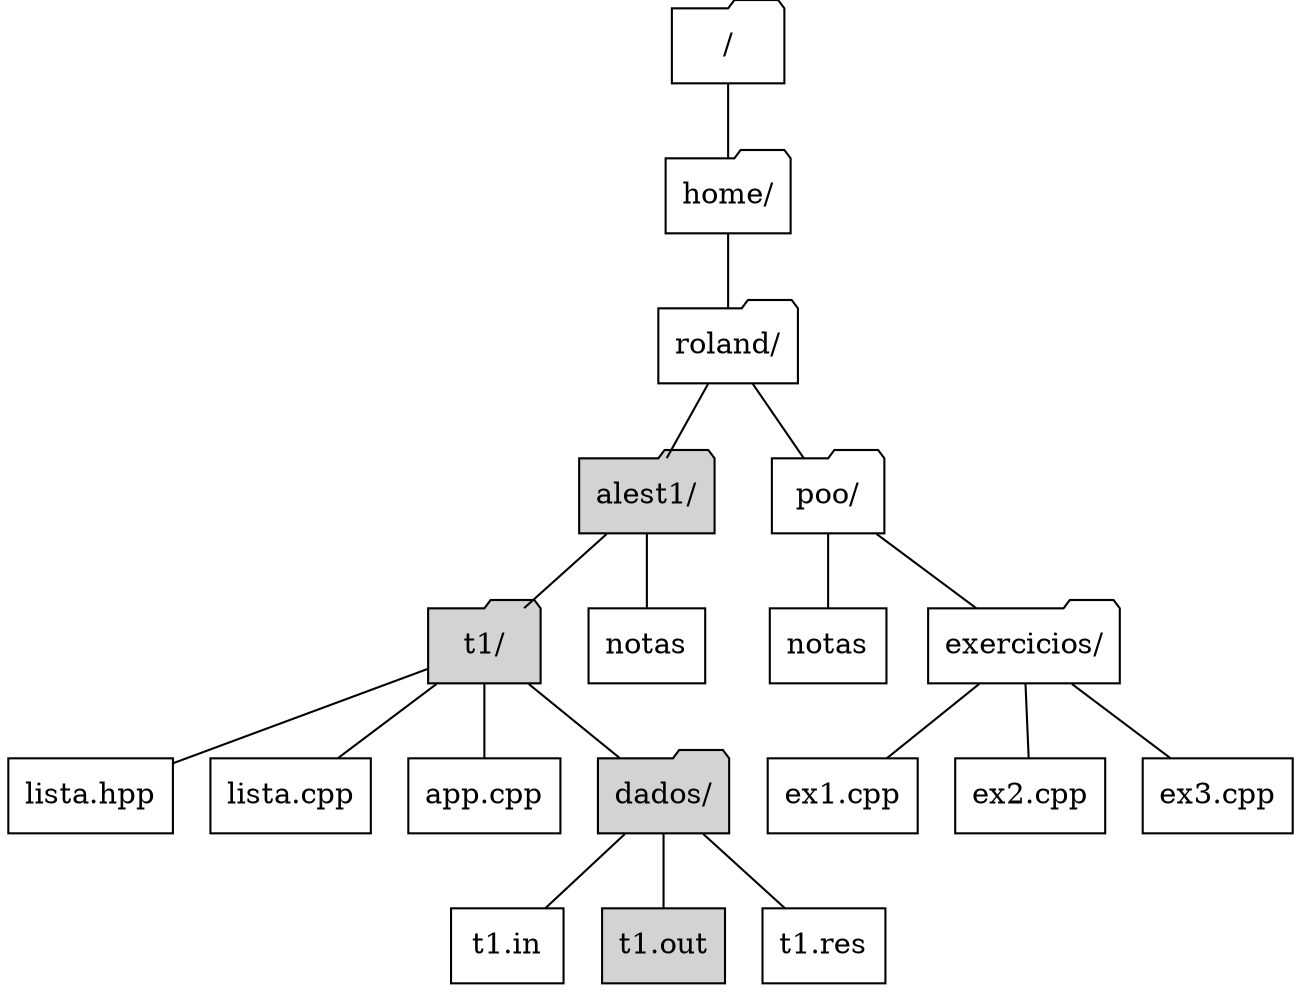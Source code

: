 graph arvore4_v2 {
	node [shape=rect]
	"/" -- "home/"
	"home/" -- "roland/"
	"roland/" -- { "alest1/" "poo/" }
	"poo/" -- { notas1 "exercicios/" }
	"exercicios/" -- { "ex1.cpp" "ex2.cpp" "ex3.cpp" }
	"alest1/" -- { "t1/" notas2 }
	"t1/" -- { "lista.hpp" "lista.cpp" "app.cpp" "dados/" }
	"dados/" -- { "t1.in" "t1.out" "t1.res" }

	"/" [shape=folder]
	"home/" [shape=folder]
	"roland/" [shape=folder]
	"alest1/" [shape=folder,style=filled,color=black,fillcolor=lightgrey]
	"exercicios/" [shape=folder]
	"poo/" [shape=folder]
	"t1/" [shape=folder,style=filled,color=black,fillcolor=lightgrey]
	"dados/" [shape=folder,style=filled,color=black,fillcolor=lightgrey]
	"t1.out" [style=filled,color=black,fillcolor=lightgrey]
	notas1 [label="notas"]
	notas2 [label="notas"]
}
